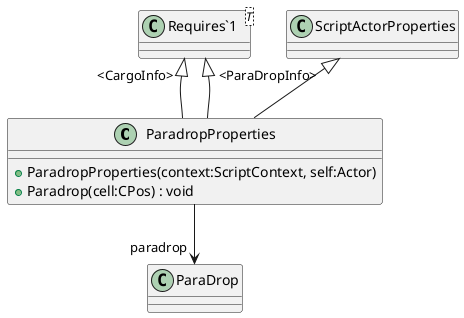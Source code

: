 @startuml
class ParadropProperties {
    + ParadropProperties(context:ScriptContext, self:Actor)
    + Paradrop(cell:CPos) : void
}
class "Requires`1"<T> {
}
ScriptActorProperties <|-- ParadropProperties
"Requires`1" "<CargoInfo>" <|-- ParadropProperties
"Requires`1" "<ParaDropInfo>" <|-- ParadropProperties
ParadropProperties --> "paradrop" ParaDrop
@enduml
